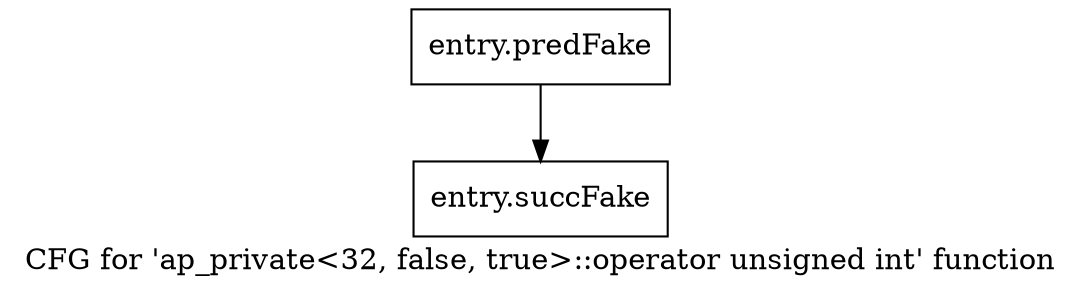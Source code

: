 digraph "CFG for 'ap_private\<32, false, true\>::operator unsigned int' function" {
	label="CFG for 'ap_private\<32, false, true\>::operator unsigned int' function";

	Node0x57d4e20 [shape=record,filename="",linenumber="",label="{entry.predFake}"];
	Node0x57d4e20 -> Node0x54d24e0[ callList="" memoryops="" filename="/home/omerfaruk/tools/Xilinx/Vitis_HLS/2023.2/include/etc/ap_private.h" execusionnum="60"];
	Node0x54d24e0 [shape=record,filename="/home/omerfaruk/tools/Xilinx/Vitis_HLS/2023.2/include/etc/ap_private.h",linenumber="1916",label="{entry.succFake}"];
}
